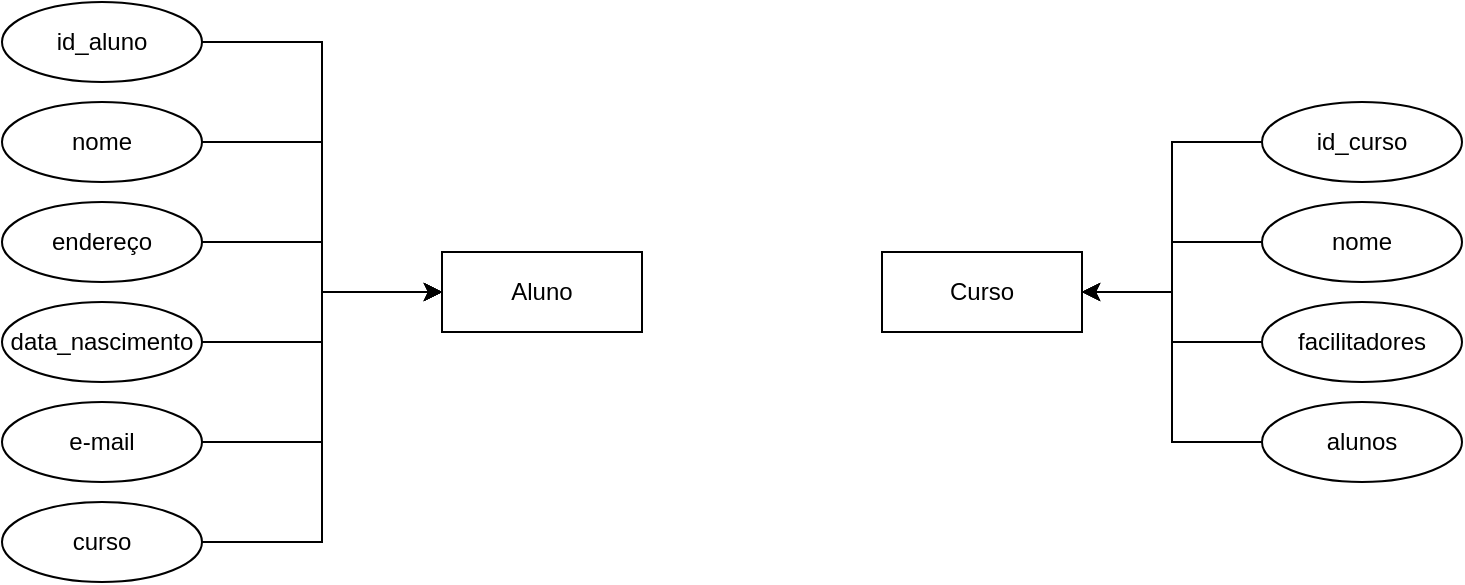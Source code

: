 <mxfile version="16.2.1" type="github">
  <diagram id="YJDorFOKSxrE0az7E-os" name="Page-1">
    <mxGraphModel dx="946" dy="518" grid="1" gridSize="10" guides="1" tooltips="1" connect="1" arrows="1" fold="1" page="1" pageScale="1" pageWidth="827" pageHeight="1169" math="0" shadow="0">
      <root>
        <mxCell id="0" />
        <mxCell id="1" parent="0" />
        <mxCell id="2qrkcXuvCPRG3PDcTXC0-2" value="Aluno" style="whiteSpace=wrap;html=1;align=center;" vertex="1" parent="1">
          <mxGeometry x="250" y="155" width="100" height="40" as="geometry" />
        </mxCell>
        <mxCell id="2qrkcXuvCPRG3PDcTXC0-3" value="" style="edgeStyle=orthogonalEdgeStyle;rounded=0;orthogonalLoop=1;jettySize=auto;html=1;entryX=0;entryY=0.5;entryDx=0;entryDy=0;" edge="1" parent="1" source="2qrkcXuvCPRG3PDcTXC0-4" target="2qrkcXuvCPRG3PDcTXC0-2">
          <mxGeometry relative="1" as="geometry">
            <mxPoint x="210" y="50" as="targetPoint" />
          </mxGeometry>
        </mxCell>
        <mxCell id="2qrkcXuvCPRG3PDcTXC0-4" value="id_aluno" style="ellipse;whiteSpace=wrap;html=1;align=center;" vertex="1" parent="1">
          <mxGeometry x="30" y="30" width="100" height="40" as="geometry" />
        </mxCell>
        <mxCell id="2qrkcXuvCPRG3PDcTXC0-5" value="" style="edgeStyle=orthogonalEdgeStyle;rounded=0;orthogonalLoop=1;jettySize=auto;html=1;entryX=0;entryY=0.5;entryDx=0;entryDy=0;" edge="1" parent="1" source="2qrkcXuvCPRG3PDcTXC0-6" target="2qrkcXuvCPRG3PDcTXC0-2">
          <mxGeometry relative="1" as="geometry">
            <mxPoint x="210" y="100" as="targetPoint" />
          </mxGeometry>
        </mxCell>
        <mxCell id="2qrkcXuvCPRG3PDcTXC0-6" value="nome" style="ellipse;whiteSpace=wrap;html=1;align=center;" vertex="1" parent="1">
          <mxGeometry x="30" y="80" width="100" height="40" as="geometry" />
        </mxCell>
        <mxCell id="2qrkcXuvCPRG3PDcTXC0-7" value="" style="edgeStyle=orthogonalEdgeStyle;rounded=0;orthogonalLoop=1;jettySize=auto;html=1;entryX=0;entryY=0.5;entryDx=0;entryDy=0;" edge="1" parent="1" source="2qrkcXuvCPRG3PDcTXC0-8" target="2qrkcXuvCPRG3PDcTXC0-2">
          <mxGeometry relative="1" as="geometry">
            <mxPoint x="210" y="150" as="targetPoint" />
          </mxGeometry>
        </mxCell>
        <mxCell id="2qrkcXuvCPRG3PDcTXC0-8" value="endereço" style="ellipse;whiteSpace=wrap;html=1;align=center;" vertex="1" parent="1">
          <mxGeometry x="30" y="130" width="100" height="40" as="geometry" />
        </mxCell>
        <mxCell id="2qrkcXuvCPRG3PDcTXC0-9" value="" style="edgeStyle=orthogonalEdgeStyle;rounded=0;orthogonalLoop=1;jettySize=auto;html=1;entryX=0;entryY=0.5;entryDx=0;entryDy=0;" edge="1" parent="1" source="2qrkcXuvCPRG3PDcTXC0-10" target="2qrkcXuvCPRG3PDcTXC0-2">
          <mxGeometry relative="1" as="geometry">
            <mxPoint x="210" y="200" as="targetPoint" />
          </mxGeometry>
        </mxCell>
        <mxCell id="2qrkcXuvCPRG3PDcTXC0-10" value="data_nascimento" style="ellipse;whiteSpace=wrap;html=1;align=center;" vertex="1" parent="1">
          <mxGeometry x="30" y="180" width="100" height="40" as="geometry" />
        </mxCell>
        <mxCell id="2qrkcXuvCPRG3PDcTXC0-11" value="" style="edgeStyle=orthogonalEdgeStyle;rounded=0;orthogonalLoop=1;jettySize=auto;html=1;entryX=0;entryY=0.5;entryDx=0;entryDy=0;" edge="1" parent="1" source="2qrkcXuvCPRG3PDcTXC0-12" target="2qrkcXuvCPRG3PDcTXC0-2">
          <mxGeometry relative="1" as="geometry">
            <mxPoint x="210" y="250" as="targetPoint" />
          </mxGeometry>
        </mxCell>
        <mxCell id="2qrkcXuvCPRG3PDcTXC0-12" value="e-mail" style="ellipse;whiteSpace=wrap;html=1;align=center;" vertex="1" parent="1">
          <mxGeometry x="30" y="230" width="100" height="40" as="geometry" />
        </mxCell>
        <mxCell id="2qrkcXuvCPRG3PDcTXC0-13" value="Curso" style="whiteSpace=wrap;html=1;align=center;" vertex="1" parent="1">
          <mxGeometry x="470" y="155" width="100" height="40" as="geometry" />
        </mxCell>
        <mxCell id="2qrkcXuvCPRG3PDcTXC0-14" value="" style="edgeStyle=orthogonalEdgeStyle;rounded=0;orthogonalLoop=1;jettySize=auto;html=1;entryX=1;entryY=0.5;entryDx=0;entryDy=0;" edge="1" parent="1" source="2qrkcXuvCPRG3PDcTXC0-15" target="2qrkcXuvCPRG3PDcTXC0-13">
          <mxGeometry relative="1" as="geometry">
            <mxPoint x="580" y="235" as="targetPoint" />
          </mxGeometry>
        </mxCell>
        <mxCell id="2qrkcXuvCPRG3PDcTXC0-15" value="facilitadores" style="ellipse;whiteSpace=wrap;html=1;align=center;flipV=1;" vertex="1" parent="1">
          <mxGeometry x="660" y="180" width="100" height="40" as="geometry" />
        </mxCell>
        <mxCell id="2qrkcXuvCPRG3PDcTXC0-16" value="" style="edgeStyle=orthogonalEdgeStyle;rounded=0;orthogonalLoop=1;jettySize=auto;html=1;" edge="1" parent="1" source="2qrkcXuvCPRG3PDcTXC0-17" target="2qrkcXuvCPRG3PDcTXC0-13">
          <mxGeometry relative="1" as="geometry" />
        </mxCell>
        <mxCell id="2qrkcXuvCPRG3PDcTXC0-17" value="nome" style="ellipse;whiteSpace=wrap;html=1;align=center;flipV=1;" vertex="1" parent="1">
          <mxGeometry x="660" y="130" width="100" height="40" as="geometry" />
        </mxCell>
        <mxCell id="2qrkcXuvCPRG3PDcTXC0-18" value="" style="edgeStyle=orthogonalEdgeStyle;rounded=0;orthogonalLoop=1;jettySize=auto;html=1;entryX=1;entryY=0.5;entryDx=0;entryDy=0;" edge="1" parent="1" source="2qrkcXuvCPRG3PDcTXC0-19" target="2qrkcXuvCPRG3PDcTXC0-13">
          <mxGeometry relative="1" as="geometry" />
        </mxCell>
        <mxCell id="2qrkcXuvCPRG3PDcTXC0-19" value="id_curso" style="ellipse;whiteSpace=wrap;html=1;align=center;flipV=1;" vertex="1" parent="1">
          <mxGeometry x="660" y="80" width="100" height="40" as="geometry" />
        </mxCell>
        <mxCell id="2qrkcXuvCPRG3PDcTXC0-20" value="" style="edgeStyle=orthogonalEdgeStyle;rounded=0;orthogonalLoop=1;jettySize=auto;html=1;entryX=1;entryY=0.5;entryDx=0;entryDy=0;" edge="1" parent="1" source="2qrkcXuvCPRG3PDcTXC0-21" target="2qrkcXuvCPRG3PDcTXC0-13">
          <mxGeometry relative="1" as="geometry">
            <mxPoint x="580" y="265" as="targetPoint" />
          </mxGeometry>
        </mxCell>
        <mxCell id="2qrkcXuvCPRG3PDcTXC0-21" value="alunos" style="ellipse;whiteSpace=wrap;html=1;align=center;flipV=1;" vertex="1" parent="1">
          <mxGeometry x="660" y="230" width="100" height="40" as="geometry" />
        </mxCell>
        <mxCell id="2qrkcXuvCPRG3PDcTXC0-22" value="" style="edgeStyle=orthogonalEdgeStyle;rounded=0;orthogonalLoop=1;jettySize=auto;html=1;entryX=0;entryY=0.5;entryDx=0;entryDy=0;" edge="1" parent="1" source="2qrkcXuvCPRG3PDcTXC0-23" target="2qrkcXuvCPRG3PDcTXC0-2">
          <mxGeometry relative="1" as="geometry">
            <mxPoint x="210" y="300" as="targetPoint" />
          </mxGeometry>
        </mxCell>
        <mxCell id="2qrkcXuvCPRG3PDcTXC0-23" value="curso" style="ellipse;whiteSpace=wrap;html=1;align=center;" vertex="1" parent="1">
          <mxGeometry x="30" y="280" width="100" height="40" as="geometry" />
        </mxCell>
      </root>
    </mxGraphModel>
  </diagram>
</mxfile>
